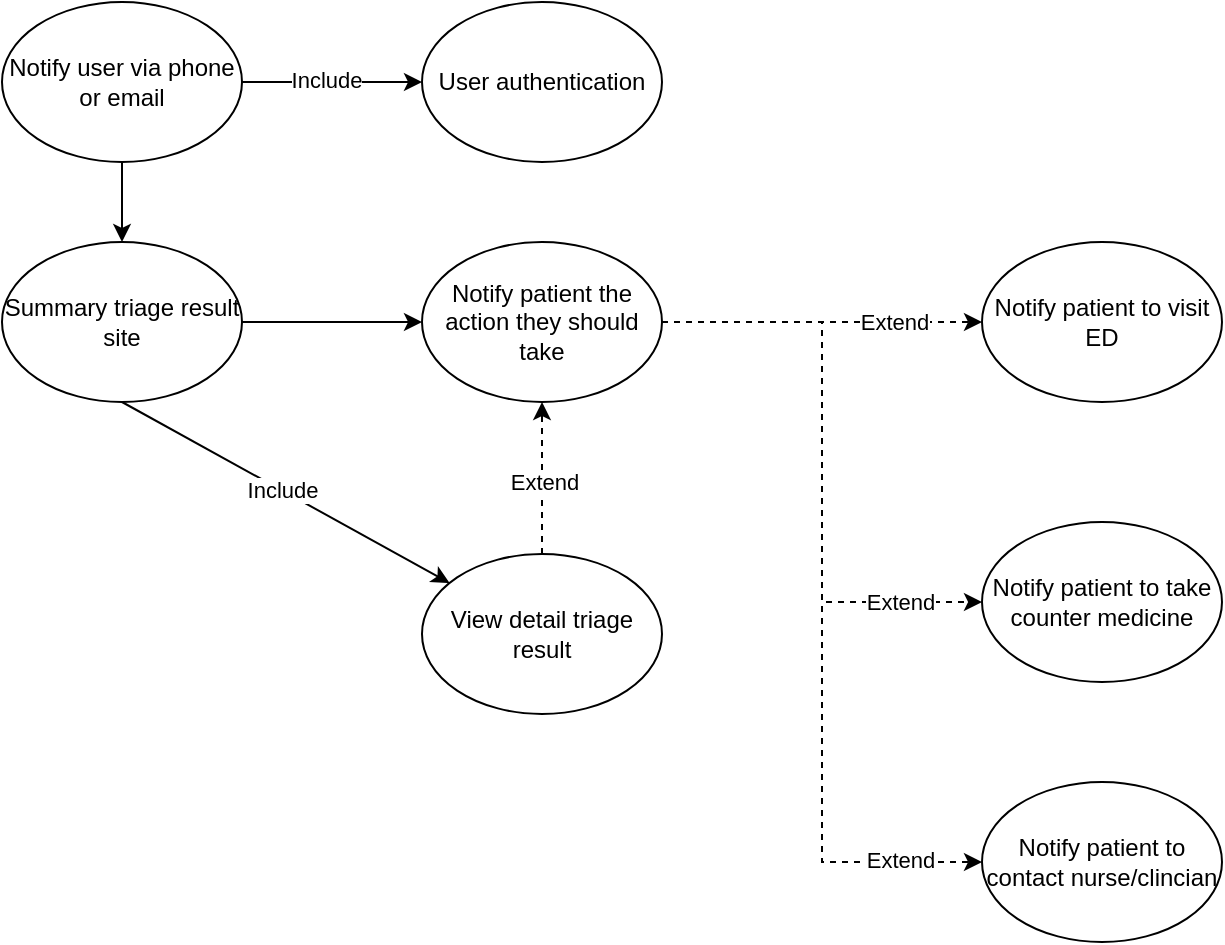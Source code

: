 <mxfile version="20.5.3" type="github">
  <diagram id="QsaP9KsOhT9dpLi23IyU" name="Page-1">
    <mxGraphModel dx="1209" dy="640" grid="1" gridSize="10" guides="1" tooltips="1" connect="1" arrows="1" fold="1" page="1" pageScale="1" pageWidth="850" pageHeight="1100" math="0" shadow="0">
      <root>
        <mxCell id="0" />
        <mxCell id="1" parent="0" />
        <mxCell id="ubNZ2CPZHA93DrEuHGrG-4" style="edgeStyle=orthogonalEdgeStyle;rounded=0;orthogonalLoop=1;jettySize=auto;html=1;exitX=1;exitY=0.5;exitDx=0;exitDy=0;entryX=0;entryY=0.5;entryDx=0;entryDy=0;" edge="1" parent="1" source="ubNZ2CPZHA93DrEuHGrG-2" target="ubNZ2CPZHA93DrEuHGrG-3">
          <mxGeometry relative="1" as="geometry" />
        </mxCell>
        <mxCell id="ubNZ2CPZHA93DrEuHGrG-5" value="Include" style="edgeLabel;html=1;align=center;verticalAlign=middle;resizable=0;points=[];" vertex="1" connectable="0" parent="ubNZ2CPZHA93DrEuHGrG-4">
          <mxGeometry x="-0.075" y="-1" relative="1" as="geometry">
            <mxPoint y="-2" as="offset" />
          </mxGeometry>
        </mxCell>
        <mxCell id="ubNZ2CPZHA93DrEuHGrG-7" style="edgeStyle=orthogonalEdgeStyle;rounded=0;orthogonalLoop=1;jettySize=auto;html=1;exitX=0.5;exitY=1;exitDx=0;exitDy=0;" edge="1" parent="1" source="ubNZ2CPZHA93DrEuHGrG-2" target="ubNZ2CPZHA93DrEuHGrG-6">
          <mxGeometry relative="1" as="geometry" />
        </mxCell>
        <mxCell id="ubNZ2CPZHA93DrEuHGrG-2" value="Notify user via phone or email" style="ellipse;whiteSpace=wrap;html=1;" vertex="1" parent="1">
          <mxGeometry x="90" y="80" width="120" height="80" as="geometry" />
        </mxCell>
        <mxCell id="ubNZ2CPZHA93DrEuHGrG-3" value="User authentication" style="ellipse;whiteSpace=wrap;html=1;" vertex="1" parent="1">
          <mxGeometry x="300" y="80" width="120" height="80" as="geometry" />
        </mxCell>
        <mxCell id="ubNZ2CPZHA93DrEuHGrG-10" style="edgeStyle=orthogonalEdgeStyle;rounded=0;orthogonalLoop=1;jettySize=auto;html=1;exitX=1;exitY=0.5;exitDx=0;exitDy=0;" edge="1" parent="1" source="ubNZ2CPZHA93DrEuHGrG-6" target="ubNZ2CPZHA93DrEuHGrG-9">
          <mxGeometry relative="1" as="geometry" />
        </mxCell>
        <mxCell id="ubNZ2CPZHA93DrEuHGrG-31" style="rounded=0;orthogonalLoop=1;jettySize=auto;html=1;exitX=0.5;exitY=1;exitDx=0;exitDy=0;elbow=vertical;" edge="1" parent="1" source="ubNZ2CPZHA93DrEuHGrG-6" target="ubNZ2CPZHA93DrEuHGrG-30">
          <mxGeometry relative="1" as="geometry" />
        </mxCell>
        <mxCell id="ubNZ2CPZHA93DrEuHGrG-32" value="Include" style="edgeLabel;html=1;align=center;verticalAlign=middle;resizable=0;points=[];" vertex="1" connectable="0" parent="ubNZ2CPZHA93DrEuHGrG-31">
          <mxGeometry x="-0.028" relative="1" as="geometry">
            <mxPoint as="offset" />
          </mxGeometry>
        </mxCell>
        <mxCell id="ubNZ2CPZHA93DrEuHGrG-6" value="Summary triage result site" style="ellipse;whiteSpace=wrap;html=1;" vertex="1" parent="1">
          <mxGeometry x="90" y="200" width="120" height="80" as="geometry" />
        </mxCell>
        <mxCell id="ubNZ2CPZHA93DrEuHGrG-19" style="edgeStyle=orthogonalEdgeStyle;rounded=0;orthogonalLoop=1;jettySize=auto;html=1;exitX=1;exitY=0.5;exitDx=0;exitDy=0;dashed=1;" edge="1" parent="1" source="ubNZ2CPZHA93DrEuHGrG-9" target="ubNZ2CPZHA93DrEuHGrG-18">
          <mxGeometry relative="1" as="geometry" />
        </mxCell>
        <mxCell id="ubNZ2CPZHA93DrEuHGrG-25" value="Extend" style="edgeLabel;html=1;align=center;verticalAlign=middle;resizable=0;points=[];" vertex="1" connectable="0" parent="ubNZ2CPZHA93DrEuHGrG-19">
          <mxGeometry x="0.45" y="-2" relative="1" as="geometry">
            <mxPoint y="-2" as="offset" />
          </mxGeometry>
        </mxCell>
        <mxCell id="ubNZ2CPZHA93DrEuHGrG-20" style="edgeStyle=orthogonalEdgeStyle;rounded=0;orthogonalLoop=1;jettySize=auto;html=1;entryX=0;entryY=0.5;entryDx=0;entryDy=0;dashed=1;" edge="1" parent="1" source="ubNZ2CPZHA93DrEuHGrG-9" target="ubNZ2CPZHA93DrEuHGrG-11">
          <mxGeometry relative="1" as="geometry" />
        </mxCell>
        <mxCell id="ubNZ2CPZHA93DrEuHGrG-24" value="Extend" style="edgeLabel;html=1;align=center;verticalAlign=middle;resizable=0;points=[];" vertex="1" connectable="0" parent="ubNZ2CPZHA93DrEuHGrG-20">
          <mxGeometry x="0.727" y="-3" relative="1" as="geometry">
            <mxPoint y="-3" as="offset" />
          </mxGeometry>
        </mxCell>
        <mxCell id="ubNZ2CPZHA93DrEuHGrG-22" style="edgeStyle=orthogonalEdgeStyle;rounded=0;orthogonalLoop=1;jettySize=auto;html=1;exitX=1;exitY=0.5;exitDx=0;exitDy=0;entryX=0;entryY=0.5;entryDx=0;entryDy=0;dashed=1;" edge="1" parent="1" source="ubNZ2CPZHA93DrEuHGrG-9" target="ubNZ2CPZHA93DrEuHGrG-14">
          <mxGeometry relative="1" as="geometry" />
        </mxCell>
        <mxCell id="ubNZ2CPZHA93DrEuHGrG-26" value="Extend" style="edgeLabel;html=1;align=center;verticalAlign=middle;resizable=0;points=[];" vertex="1" connectable="0" parent="ubNZ2CPZHA93DrEuHGrG-22">
          <mxGeometry x="0.809" y="1" relative="1" as="geometry">
            <mxPoint as="offset" />
          </mxGeometry>
        </mxCell>
        <mxCell id="ubNZ2CPZHA93DrEuHGrG-9" value="Notify patient the action they should take" style="ellipse;whiteSpace=wrap;html=1;" vertex="1" parent="1">
          <mxGeometry x="300" y="200" width="120" height="80" as="geometry" />
        </mxCell>
        <mxCell id="ubNZ2CPZHA93DrEuHGrG-11" value="Notify patient to take counter medicine" style="ellipse;whiteSpace=wrap;html=1;" vertex="1" parent="1">
          <mxGeometry x="580" y="340" width="120" height="80" as="geometry" />
        </mxCell>
        <mxCell id="ubNZ2CPZHA93DrEuHGrG-14" value="Notify patient to contact nurse/clincian" style="ellipse;whiteSpace=wrap;html=1;" vertex="1" parent="1">
          <mxGeometry x="580" y="470" width="120" height="80" as="geometry" />
        </mxCell>
        <mxCell id="ubNZ2CPZHA93DrEuHGrG-18" value="Notify patient to visit ED" style="ellipse;whiteSpace=wrap;html=1;" vertex="1" parent="1">
          <mxGeometry x="580" y="200" width="120" height="80" as="geometry" />
        </mxCell>
        <mxCell id="ubNZ2CPZHA93DrEuHGrG-33" style="edgeStyle=none;rounded=0;orthogonalLoop=1;jettySize=auto;html=1;exitX=0.5;exitY=0;exitDx=0;exitDy=0;entryX=0.5;entryY=1;entryDx=0;entryDy=0;elbow=vertical;dashed=1;" edge="1" parent="1" source="ubNZ2CPZHA93DrEuHGrG-30" target="ubNZ2CPZHA93DrEuHGrG-9">
          <mxGeometry relative="1" as="geometry" />
        </mxCell>
        <mxCell id="ubNZ2CPZHA93DrEuHGrG-34" value="Extend" style="edgeLabel;html=1;align=center;verticalAlign=middle;resizable=0;points=[];" vertex="1" connectable="0" parent="ubNZ2CPZHA93DrEuHGrG-33">
          <mxGeometry x="-0.057" y="-1" relative="1" as="geometry">
            <mxPoint as="offset" />
          </mxGeometry>
        </mxCell>
        <mxCell id="ubNZ2CPZHA93DrEuHGrG-30" value="View detail triage result" style="ellipse;whiteSpace=wrap;html=1;" vertex="1" parent="1">
          <mxGeometry x="300" y="356" width="120" height="80" as="geometry" />
        </mxCell>
      </root>
    </mxGraphModel>
  </diagram>
</mxfile>

